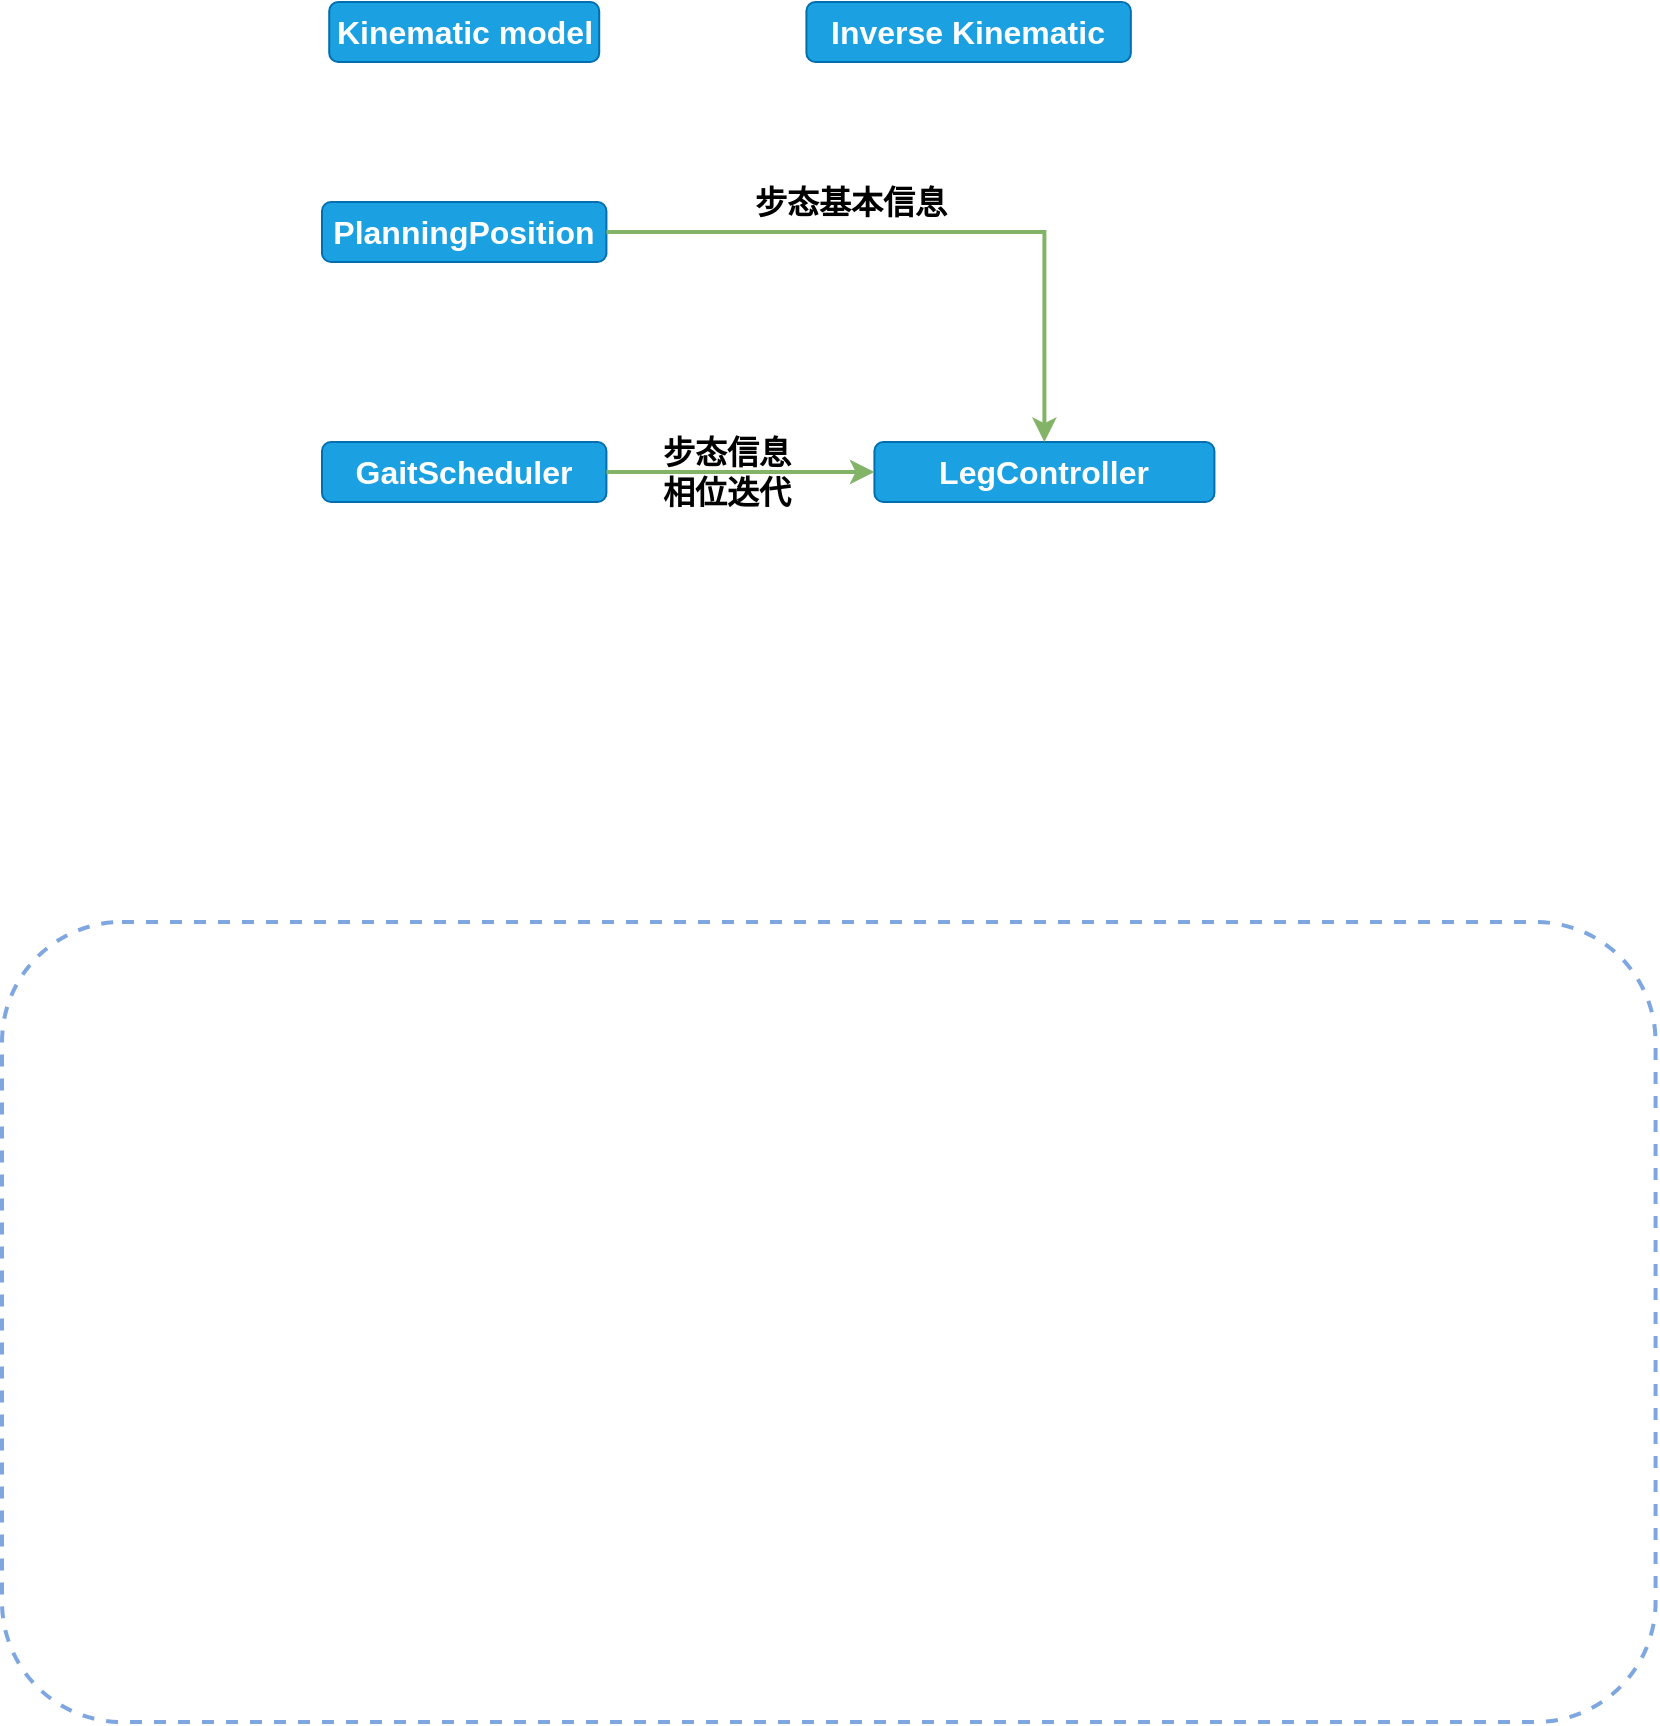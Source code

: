 <mxfile version="17.1.3" type="github">
  <diagram id="sYIm-FBpVVB_H_eK_7hu" name="Page-1">
    <mxGraphModel dx="1865" dy="585" grid="1" gridSize="10" guides="1" tooltips="1" connect="1" arrows="1" fold="1" page="1" pageScale="1" pageWidth="827" pageHeight="1169" math="0" shadow="0">
      <root>
        <mxCell id="0" />
        <mxCell id="1" parent="0" />
        <mxCell id="kyPY1-G5gIehnB2PB7NY-1" value="" style="rounded=1;whiteSpace=wrap;html=1;fontSize=16;fontColor=#FFFFFF;fillColor=none;gradientColor=#ffffff;dashed=1;strokeWidth=2;strokeColor=#7EA6E0;" vertex="1" parent="1">
          <mxGeometry x="-10" y="730" width="826.79" height="400" as="geometry" />
        </mxCell>
        <mxCell id="kyPY1-G5gIehnB2PB7NY-19" value="GaitScheduler" style="rounded=1;whiteSpace=wrap;html=1;fillColor=#1ba1e2;strokeColor=#006EAF;horizontal=1;fontSize=16;fontColor=#ffffff;fontStyle=1" vertex="1" parent="1">
          <mxGeometry x="150" y="490" width="142.21" height="30" as="geometry" />
        </mxCell>
        <mxCell id="kyPY1-G5gIehnB2PB7NY-23" value="LegController" style="rounded=1;whiteSpace=wrap;html=1;fillColor=#1ba1e2;strokeColor=#006EAF;horizontal=1;fontSize=16;fontColor=#ffffff;fontStyle=1" vertex="1" parent="1">
          <mxGeometry x="426.21" y="490" width="170" height="30" as="geometry" />
        </mxCell>
        <mxCell id="kyPY1-G5gIehnB2PB7NY-31" value="Inverse Kinematic" style="rounded=1;whiteSpace=wrap;html=1;fillColor=#1ba1e2;strokeColor=#006EAF;horizontal=1;fontSize=16;fontColor=#ffffff;fontStyle=1" vertex="1" parent="1">
          <mxGeometry x="392.21" y="270" width="162.21" height="30" as="geometry" />
        </mxCell>
        <mxCell id="kyPY1-G5gIehnB2PB7NY-44" value="" style="edgeStyle=orthogonalEdgeStyle;rounded=0;orthogonalLoop=1;jettySize=auto;html=1;strokeWidth=2;fillColor=#d5e8d4;strokeColor=#82b366;exitX=1;exitY=0.5;exitDx=0;exitDy=0;entryX=0;entryY=0.5;entryDx=0;entryDy=0;" edge="1" parent="1" source="kyPY1-G5gIehnB2PB7NY-19" target="kyPY1-G5gIehnB2PB7NY-23">
          <mxGeometry relative="1" as="geometry">
            <mxPoint x="254.6" y="732.81" as="sourcePoint" />
            <mxPoint x="300" y="732.81" as="targetPoint" />
          </mxGeometry>
        </mxCell>
        <mxCell id="kyPY1-G5gIehnB2PB7NY-45" value="Kinematic model" style="rounded=1;whiteSpace=wrap;html=1;fillColor=#1ba1e2;strokeColor=#006EAF;horizontal=1;fontSize=16;fontColor=#ffffff;fontStyle=1" vertex="1" parent="1">
          <mxGeometry x="153.61" y="270.0" width="135" height="30" as="geometry" />
        </mxCell>
        <mxCell id="kyPY1-G5gIehnB2PB7NY-46" value="&lt;b&gt;步态信息&lt;br&gt;相位迭代&lt;br&gt;&lt;/b&gt;" style="text;html=1;resizable=0;autosize=1;align=center;verticalAlign=middle;points=[];fillColor=none;strokeColor=none;rounded=0;fontSize=16;" vertex="1" parent="1">
          <mxGeometry x="312.21" y="485.0" width="80" height="40" as="geometry" />
        </mxCell>
        <mxCell id="kyPY1-G5gIehnB2PB7NY-47" value="PlanningPosition" style="rounded=1;whiteSpace=wrap;html=1;fillColor=#1ba1e2;strokeColor=#006EAF;horizontal=1;fontSize=16;fontColor=#ffffff;fontStyle=1" vertex="1" parent="1">
          <mxGeometry x="150" y="370" width="142.21" height="30" as="geometry" />
        </mxCell>
        <mxCell id="kyPY1-G5gIehnB2PB7NY-49" value="" style="edgeStyle=orthogonalEdgeStyle;rounded=0;orthogonalLoop=1;jettySize=auto;html=1;strokeWidth=2;fillColor=#d5e8d4;strokeColor=#82b366;entryX=0.5;entryY=0;entryDx=0;entryDy=0;exitX=1;exitY=0.5;exitDx=0;exitDy=0;" edge="1" parent="1" source="kyPY1-G5gIehnB2PB7NY-47" target="kyPY1-G5gIehnB2PB7NY-23">
          <mxGeometry relative="1" as="geometry">
            <mxPoint x="330" y="385" as="sourcePoint" />
            <mxPoint x="419.21" y="384.5" as="targetPoint" />
          </mxGeometry>
        </mxCell>
        <mxCell id="kyPY1-G5gIehnB2PB7NY-50" value="&lt;b&gt;步态基本信息&lt;br&gt;&lt;/b&gt;" style="text;html=1;resizable=0;autosize=1;align=center;verticalAlign=middle;points=[];fillColor=none;strokeColor=none;rounded=0;fontSize=16;" vertex="1" parent="1">
          <mxGeometry x="359.0" y="360.0" width="110" height="20" as="geometry" />
        </mxCell>
      </root>
    </mxGraphModel>
  </diagram>
</mxfile>
